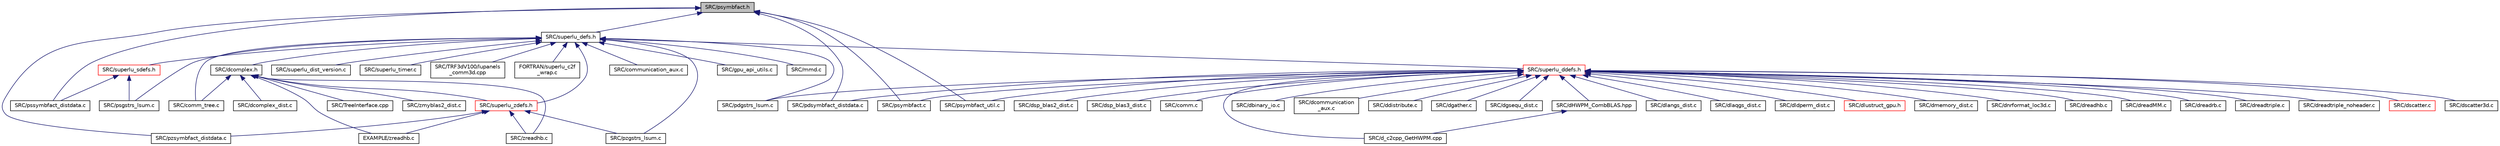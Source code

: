 digraph "SRC/psymbfact.h"
{
 // LATEX_PDF_SIZE
  edge [fontname="Helvetica",fontsize="10",labelfontname="Helvetica",labelfontsize="10"];
  node [fontname="Helvetica",fontsize="10",shape=record];
  Node1 [label="SRC/psymbfact.h",height=0.2,width=0.4,color="black", fillcolor="grey75", style="filled", fontcolor="black",tooltip="Definitions for parallel symbolic factorization routine."];
  Node1 -> Node2 [dir="back",color="midnightblue",fontsize="10",style="solid",fontname="Helvetica"];
  Node2 [label="SRC/pdsymbfact_distdata.c",height=0.2,width=0.4,color="black", fillcolor="white", style="filled",URL="$pdsymbfact__distdata_8c.html",tooltip="Redistribute the symbolic structure of L and U from the distribution."];
  Node1 -> Node3 [dir="back",color="midnightblue",fontsize="10",style="solid",fontname="Helvetica"];
  Node3 [label="SRC/pssymbfact_distdata.c",height=0.2,width=0.4,color="black", fillcolor="white", style="filled",URL="$pssymbfact__distdata_8c.html",tooltip="Redistribute the symbolic structure of L and U from the distribution."];
  Node1 -> Node4 [dir="back",color="midnightblue",fontsize="10",style="solid",fontname="Helvetica"];
  Node4 [label="SRC/psymbfact.c",height=0.2,width=0.4,color="black", fillcolor="white", style="filled",URL="$psymbfact_8c.html",tooltip="Implements parallel symbolic factorization."];
  Node1 -> Node5 [dir="back",color="midnightblue",fontsize="10",style="solid",fontname="Helvetica"];
  Node5 [label="SRC/psymbfact_util.c",height=0.2,width=0.4,color="black", fillcolor="white", style="filled",URL="$psymbfact__util_8c.html",tooltip="Utilities for parallel symbolic factorization routine."];
  Node1 -> Node6 [dir="back",color="midnightblue",fontsize="10",style="solid",fontname="Helvetica"];
  Node6 [label="SRC/pzsymbfact_distdata.c",height=0.2,width=0.4,color="black", fillcolor="white", style="filled",URL="$pzsymbfact__distdata_8c.html",tooltip="Redistribute the symbolic structure of L and U from the distribution."];
  Node1 -> Node7 [dir="back",color="midnightblue",fontsize="10",style="solid",fontname="Helvetica"];
  Node7 [label="SRC/superlu_defs.h",height=0.2,width=0.4,color="black", fillcolor="white", style="filled",URL="$superlu__defs_8h.html",tooltip="Definitions which are precision-neutral."];
  Node7 -> Node8 [dir="back",color="midnightblue",fontsize="10",style="solid",fontname="Helvetica"];
  Node8 [label="SRC/comm_tree.c",height=0.2,width=0.4,color="black", fillcolor="white", style="filled",URL="$comm__tree_8c.html",tooltip=" "];
  Node7 -> Node9 [dir="back",color="midnightblue",fontsize="10",style="solid",fontname="Helvetica"];
  Node9 [label="SRC/communication_aux.c",height=0.2,width=0.4,color="black", fillcolor="white", style="filled",URL="$communication__aux_8c.html",tooltip="Auxiliary routines to support communication in 3D algorithms."];
  Node7 -> Node10 [dir="back",color="midnightblue",fontsize="10",style="solid",fontname="Helvetica"];
  Node10 [label="SRC/dcomplex.h",height=0.2,width=0.4,color="black", fillcolor="white", style="filled",URL="$dcomplex_8h.html",tooltip="Header for dcomplex.c."];
  Node10 -> Node8 [dir="back",color="midnightblue",fontsize="10",style="solid",fontname="Helvetica"];
  Node10 -> Node11 [dir="back",color="midnightblue",fontsize="10",style="solid",fontname="Helvetica"];
  Node11 [label="SRC/dcomplex_dist.c",height=0.2,width=0.4,color="black", fillcolor="white", style="filled",URL="$dcomplex__dist_8c.html",tooltip="Defines common arithmetic operations for complex type."];
  Node10 -> Node12 [dir="back",color="midnightblue",fontsize="10",style="solid",fontname="Helvetica"];
  Node12 [label="SRC/superlu_zdefs.h",height=0.2,width=0.4,color="red", fillcolor="white", style="filled",URL="$superlu__zdefs_8h.html",tooltip="Distributed SuperLU data types and function prototypes."];
  Node12 -> Node31 [dir="back",color="midnightblue",fontsize="10",style="solid",fontname="Helvetica"];
  Node31 [label="SRC/pzgstrs_lsum.c",height=0.2,width=0.4,color="black", fillcolor="white", style="filled",URL="$pzgstrs__lsum_8c.html",tooltip="Perform local block modifications: lsum[i] -= L_i,k * X[k]."];
  Node12 -> Node6 [dir="back",color="midnightblue",fontsize="10",style="solid",fontname="Helvetica"];
  Node12 -> Node49 [dir="back",color="midnightblue",fontsize="10",style="solid",fontname="Helvetica"];
  Node49 [label="SRC/zreadhb.c",height=0.2,width=0.4,color="black", fillcolor="white", style="filled",URL="$SRC_2zreadhb_8c.html",tooltip="Read a DOUBLE COMPLEX PRECISION matrix stored in Harwell-Boeing format."];
  Node12 -> Node85 [dir="back",color="midnightblue",fontsize="10",style="solid",fontname="Helvetica"];
  Node85 [label="EXAMPLE/zreadhb.c",height=0.2,width=0.4,color="black", fillcolor="white", style="filled",URL="$EXAMPLE_2zreadhb_8c.html",tooltip="Read a DOUBLE COMPLEX PRECISION matrix stored in Harwell-Boeing format."];
  Node10 -> Node93 [dir="back",color="midnightblue",fontsize="10",style="solid",fontname="Helvetica"];
  Node93 [label="SRC/TreeInterface.cpp",height=0.2,width=0.4,color="black", fillcolor="white", style="filled",URL="$TreeInterface_8cpp.html",tooltip=" "];
  Node10 -> Node94 [dir="back",color="midnightblue",fontsize="10",style="solid",fontname="Helvetica"];
  Node94 [label="SRC/zmyblas2_dist.c",height=0.2,width=0.4,color="black", fillcolor="white", style="filled",URL="$zmyblas2__dist_8c.html",tooltip="Level 2 BLAS operations: solves and matvec, written in C."];
  Node10 -> Node49 [dir="back",color="midnightblue",fontsize="10",style="solid",fontname="Helvetica"];
  Node10 -> Node85 [dir="back",color="midnightblue",fontsize="10",style="solid",fontname="Helvetica"];
  Node7 -> Node95 [dir="back",color="midnightblue",fontsize="10",style="solid",fontname="Helvetica"];
  Node95 [label="SRC/gpu_api_utils.c",height=0.2,width=0.4,color="black", fillcolor="white", style="filled",URL="$gpu__api__utils_8c.html",tooltip=" "];
  Node7 -> Node96 [dir="back",color="midnightblue",fontsize="10",style="solid",fontname="Helvetica"];
  Node96 [label="SRC/mmd.c",height=0.2,width=0.4,color="black", fillcolor="white", style="filled",URL="$mmd_8c.html",tooltip="Implements the minimum degree algorithm."];
  Node7 -> Node97 [dir="back",color="midnightblue",fontsize="10",style="solid",fontname="Helvetica"];
  Node97 [label="SRC/pdgstrs_lsum.c",height=0.2,width=0.4,color="black", fillcolor="white", style="filled",URL="$pdgstrs__lsum_8c.html",tooltip="Perform local block modifications: lsum[i] -= L_i,k * X[k]."];
  Node7 -> Node98 [dir="back",color="midnightblue",fontsize="10",style="solid",fontname="Helvetica"];
  Node98 [label="SRC/psgstrs_lsum.c",height=0.2,width=0.4,color="black", fillcolor="white", style="filled",URL="$psgstrs__lsum_8c.html",tooltip="Perform local block modifications: lsum[i] -= L_i,k * X[k]."];
  Node7 -> Node31 [dir="back",color="midnightblue",fontsize="10",style="solid",fontname="Helvetica"];
  Node7 -> Node99 [dir="back",color="midnightblue",fontsize="10",style="solid",fontname="Helvetica"];
  Node99 [label="SRC/superlu_ddefs.h",height=0.2,width=0.4,color="red", fillcolor="white", style="filled",URL="$superlu__ddefs_8h.html",tooltip="Distributed SuperLU data types and function prototypes."];
  Node99 -> Node100 [dir="back",color="midnightblue",fontsize="10",style="solid",fontname="Helvetica"];
  Node100 [label="SRC/comm.c",height=0.2,width=0.4,color="black", fillcolor="white", style="filled",URL="$comm_8c.html",tooltip="Broadcast an array of dtype numbers."];
  Node99 -> Node101 [dir="back",color="midnightblue",fontsize="10",style="solid",fontname="Helvetica"];
  Node101 [label="SRC/d_c2cpp_GetHWPM.cpp",height=0.2,width=0.4,color="black", fillcolor="white", style="filled",URL="$d__c2cpp__GetHWPM_8cpp.html",tooltip="Get heavy-weight perfect matching (HWPM)."];
  Node99 -> Node102 [dir="back",color="midnightblue",fontsize="10",style="solid",fontname="Helvetica"];
  Node102 [label="SRC/dbinary_io.c",height=0.2,width=0.4,color="black", fillcolor="white", style="filled",URL="$dbinary__io_8c.html",tooltip=" "];
  Node99 -> Node103 [dir="back",color="midnightblue",fontsize="10",style="solid",fontname="Helvetica"];
  Node103 [label="SRC/dcommunication\l_aux.c",height=0.2,width=0.4,color="black", fillcolor="white", style="filled",URL="$dcommunication__aux_8c.html",tooltip=" "];
  Node99 -> Node104 [dir="back",color="midnightblue",fontsize="10",style="solid",fontname="Helvetica"];
  Node104 [label="SRC/ddistribute.c",height=0.2,width=0.4,color="black", fillcolor="white", style="filled",URL="$ddistribute_8c.html",tooltip="Distribute the matrix onto the 2D process mesh."];
  Node99 -> Node105 [dir="back",color="midnightblue",fontsize="10",style="solid",fontname="Helvetica"];
  Node105 [label="SRC/dgather.c",height=0.2,width=0.4,color="black", fillcolor="white", style="filled",URL="$dgather_8c.html",tooltip=" "];
  Node99 -> Node106 [dir="back",color="midnightblue",fontsize="10",style="solid",fontname="Helvetica"];
  Node106 [label="SRC/dgsequ_dist.c",height=0.2,width=0.4,color="black", fillcolor="white", style="filled",URL="$dgsequ__dist_8c.html",tooltip="Computes row and column scalings."];
  Node99 -> Node107 [dir="back",color="midnightblue",fontsize="10",style="solid",fontname="Helvetica"];
  Node107 [label="SRC/dHWPM_CombBLAS.hpp",height=0.2,width=0.4,color="black", fillcolor="white", style="filled",URL="$dHWPM__CombBLAS_8hpp.html",tooltip="Get HWPM, heavy-weight perfect matching."];
  Node107 -> Node101 [dir="back",color="midnightblue",fontsize="10",style="solid",fontname="Helvetica"];
  Node99 -> Node108 [dir="back",color="midnightblue",fontsize="10",style="solid",fontname="Helvetica"];
  Node108 [label="SRC/dlangs_dist.c",height=0.2,width=0.4,color="black", fillcolor="white", style="filled",URL="$dlangs__dist_8c.html",tooltip="Returns the value of the one norm, the infinity norm, or the element of largest value."];
  Node99 -> Node109 [dir="back",color="midnightblue",fontsize="10",style="solid",fontname="Helvetica"];
  Node109 [label="SRC/dlaqgs_dist.c",height=0.2,width=0.4,color="black", fillcolor="white", style="filled",URL="$dlaqgs__dist_8c.html",tooltip="Equilibrates a general sparse M by N matrix A."];
  Node99 -> Node110 [dir="back",color="midnightblue",fontsize="10",style="solid",fontname="Helvetica"];
  Node110 [label="SRC/dldperm_dist.c",height=0.2,width=0.4,color="black", fillcolor="white", style="filled",URL="$dldperm__dist_8c.html",tooltip="Finds a row permutation so that the matrix has large entries on the diagonal."];
  Node99 -> Node111 [dir="back",color="midnightblue",fontsize="10",style="solid",fontname="Helvetica"];
  Node111 [label="SRC/dlustruct_gpu.h",height=0.2,width=0.4,color="red", fillcolor="white", style="filled",URL="$dlustruct__gpu_8h.html",tooltip="Descriptions and declarations for structures used in GPU."];
  Node99 -> Node115 [dir="back",color="midnightblue",fontsize="10",style="solid",fontname="Helvetica"];
  Node115 [label="SRC/dmemory_dist.c",height=0.2,width=0.4,color="black", fillcolor="white", style="filled",URL="$dmemory__dist_8c.html",tooltip="Memory utilities."];
  Node99 -> Node116 [dir="back",color="midnightblue",fontsize="10",style="solid",fontname="Helvetica"];
  Node116 [label="SRC/dnrformat_loc3d.c",height=0.2,width=0.4,color="black", fillcolor="white", style="filled",URL="$SRC_2dnrformat__loc3d_8c.html",tooltip=" "];
  Node99 -> Node117 [dir="back",color="midnightblue",fontsize="10",style="solid",fontname="Helvetica"];
  Node117 [label="SRC/dreadhb.c",height=0.2,width=0.4,color="black", fillcolor="white", style="filled",URL="$SRC_2dreadhb_8c.html",tooltip="Read a DOUBLE PRECISION matrix stored in Harwell-Boeing format."];
  Node99 -> Node118 [dir="back",color="midnightblue",fontsize="10",style="solid",fontname="Helvetica"];
  Node118 [label="SRC/dreadMM.c",height=0.2,width=0.4,color="black", fillcolor="white", style="filled",URL="$dreadMM_8c.html",tooltip="Contributed by Francois-Henry Rouet."];
  Node99 -> Node119 [dir="back",color="midnightblue",fontsize="10",style="solid",fontname="Helvetica"];
  Node119 [label="SRC/dreadrb.c",height=0.2,width=0.4,color="black", fillcolor="white", style="filled",URL="$dreadrb_8c.html",tooltip="Read a matrix stored in Rutherford-Boeing format."];
  Node99 -> Node120 [dir="back",color="midnightblue",fontsize="10",style="solid",fontname="Helvetica"];
  Node120 [label="SRC/dreadtriple.c",height=0.2,width=0.4,color="black", fillcolor="white", style="filled",URL="$SRC_2dreadtriple_8c.html",tooltip=" "];
  Node99 -> Node121 [dir="back",color="midnightblue",fontsize="10",style="solid",fontname="Helvetica"];
  Node121 [label="SRC/dreadtriple_noheader.c",height=0.2,width=0.4,color="black", fillcolor="white", style="filled",URL="$dreadtriple__noheader_8c.html",tooltip=" "];
  Node99 -> Node122 [dir="back",color="midnightblue",fontsize="10",style="solid",fontname="Helvetica"];
  Node122 [label="SRC/dscatter.c",height=0.2,width=0.4,color="red", fillcolor="white", style="filled",URL="$dscatter_8c.html",tooltip=" "];
  Node99 -> Node124 [dir="back",color="midnightblue",fontsize="10",style="solid",fontname="Helvetica"];
  Node124 [label="SRC/dscatter3d.c",height=0.2,width=0.4,color="black", fillcolor="white", style="filled",URL="$dscatter3d_8c.html",tooltip=" "];
  Node99 -> Node125 [dir="back",color="midnightblue",fontsize="10",style="solid",fontname="Helvetica"];
  Node125 [label="SRC/dsp_blas2_dist.c",height=0.2,width=0.4,color="black", fillcolor="white", style="filled",URL="$dsp__blas2__dist_8c.html",tooltip="Sparse BLAS 2, using some dense BLAS 2 operations."];
  Node99 -> Node126 [dir="back",color="midnightblue",fontsize="10",style="solid",fontname="Helvetica"];
  Node126 [label="SRC/dsp_blas3_dist.c",height=0.2,width=0.4,color="black", fillcolor="white", style="filled",URL="$dsp__blas3__dist_8c.html",tooltip="Sparse BLAS3, using some dense BLAS3 operations."];
  Node99 -> Node97 [dir="back",color="midnightblue",fontsize="10",style="solid",fontname="Helvetica"];
  Node99 -> Node2 [dir="back",color="midnightblue",fontsize="10",style="solid",fontname="Helvetica"];
  Node99 -> Node4 [dir="back",color="midnightblue",fontsize="10",style="solid",fontname="Helvetica"];
  Node99 -> Node5 [dir="back",color="midnightblue",fontsize="10",style="solid",fontname="Helvetica"];
  Node7 -> Node222 [dir="back",color="midnightblue",fontsize="10",style="solid",fontname="Helvetica"];
  Node222 [label="SRC/superlu_dist_version.c",height=0.2,width=0.4,color="black", fillcolor="white", style="filled",URL="$superlu__dist__version_8c.html",tooltip=" "];
  Node7 -> Node223 [dir="back",color="midnightblue",fontsize="10",style="solid",fontname="Helvetica"];
  Node223 [label="SRC/superlu_sdefs.h",height=0.2,width=0.4,color="red", fillcolor="white", style="filled",URL="$superlu__sdefs_8h.html",tooltip="Distributed SuperLU data types and function prototypes."];
  Node223 -> Node98 [dir="back",color="midnightblue",fontsize="10",style="solid",fontname="Helvetica"];
  Node223 -> Node3 [dir="back",color="midnightblue",fontsize="10",style="solid",fontname="Helvetica"];
  Node7 -> Node293 [dir="back",color="midnightblue",fontsize="10",style="solid",fontname="Helvetica"];
  Node293 [label="SRC/superlu_timer.c",height=0.2,width=0.4,color="black", fillcolor="white", style="filled",URL="$superlu__timer_8c.html",tooltip="Returns the time in seconds used by the process."];
  Node7 -> Node12 [dir="back",color="midnightblue",fontsize="10",style="solid",fontname="Helvetica"];
  Node7 -> Node183 [dir="back",color="midnightblue",fontsize="10",style="solid",fontname="Helvetica"];
  Node183 [label="SRC/TRF3dV100/lupanels\l_comm3d.cpp",height=0.2,width=0.4,color="black", fillcolor="white", style="filled",URL="$lupanels__comm3d_8cpp.html",tooltip=" "];
  Node7 -> Node294 [dir="back",color="midnightblue",fontsize="10",style="solid",fontname="Helvetica"];
  Node294 [label="FORTRAN/superlu_c2f\l_wrap.c",height=0.2,width=0.4,color="black", fillcolor="white", style="filled",URL="$superlu__c2f__wrap_8c.html",tooltip=" "];
}
